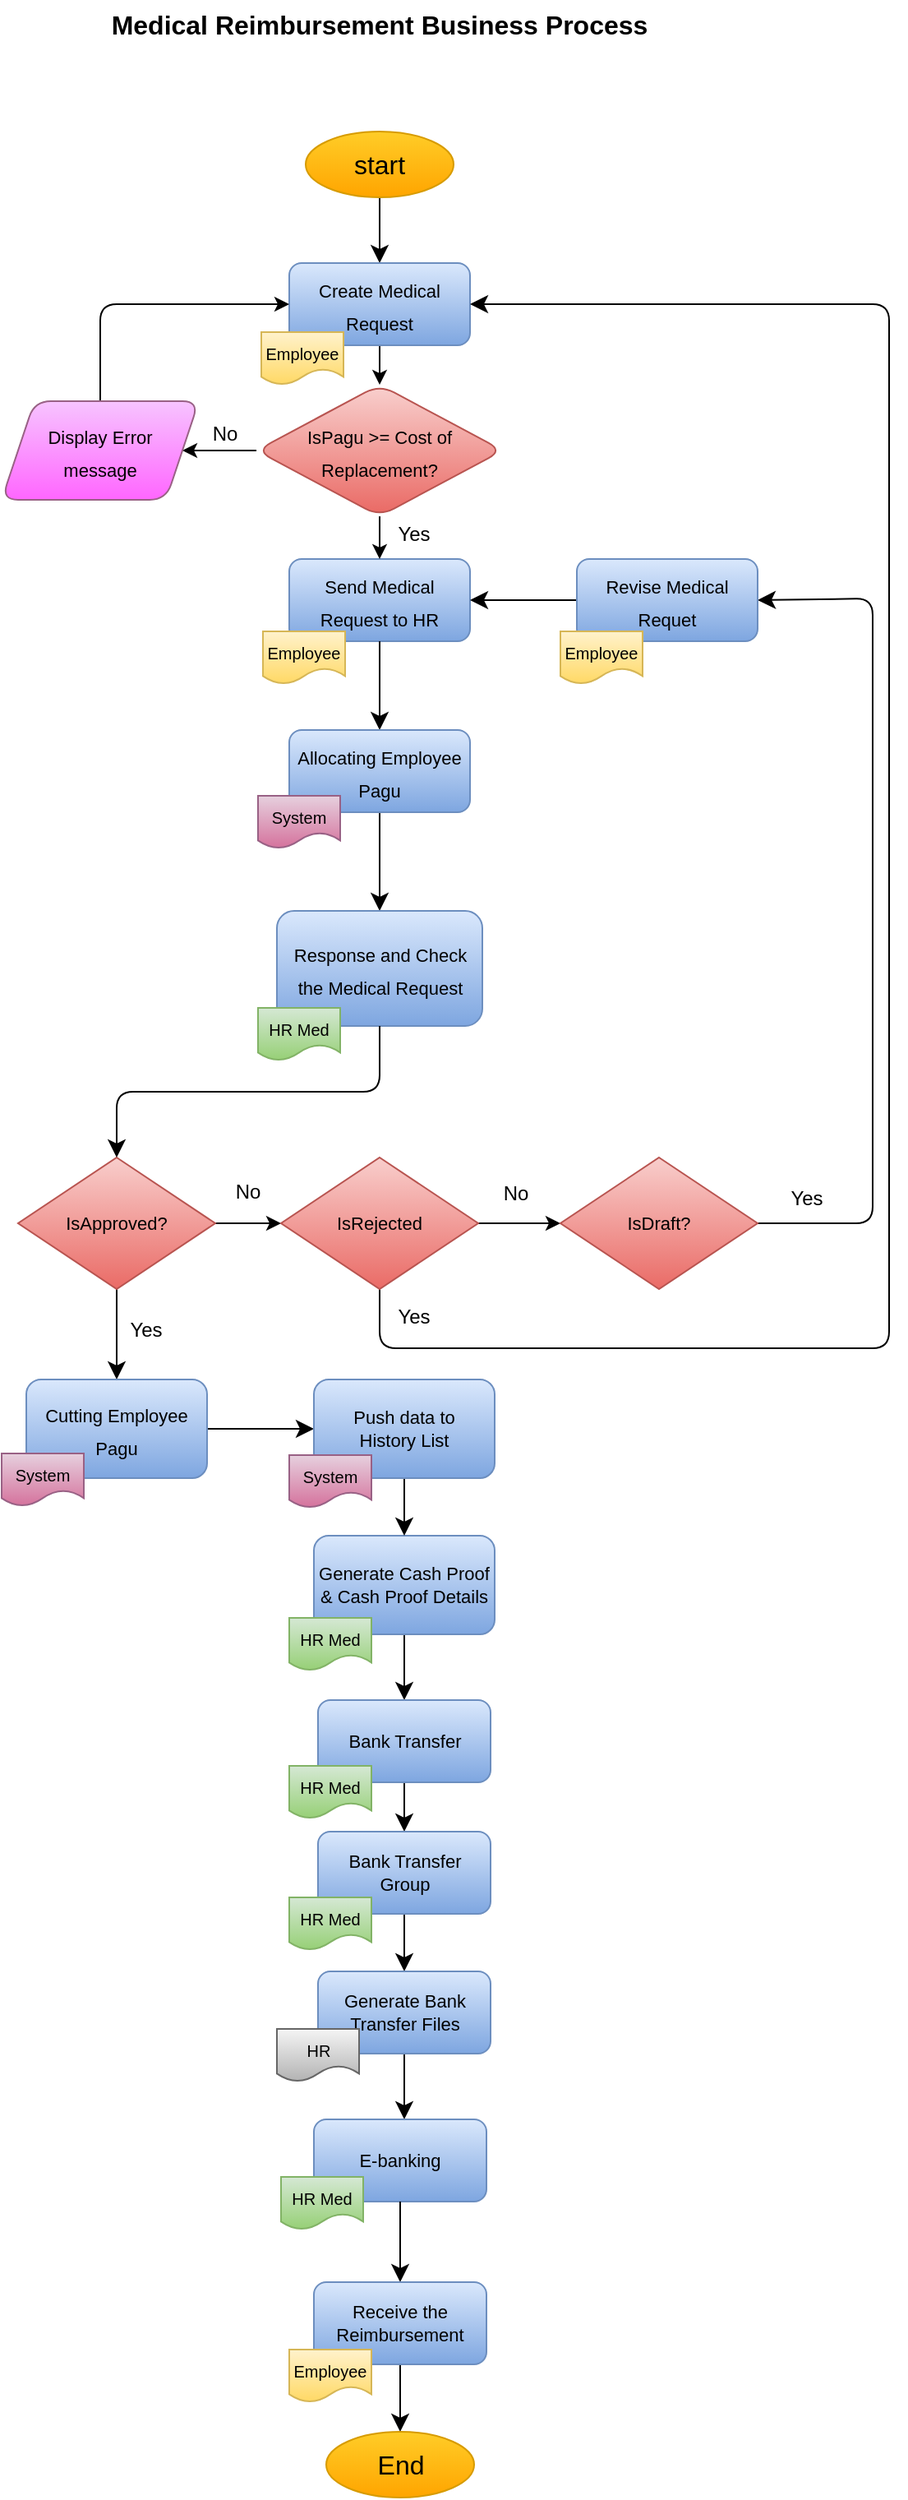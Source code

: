<mxfile version="21.2.9" type="github">
  <diagram id="C5RBs43oDa-KdzZeNtuy" name="MEDICAL">
    <mxGraphModel dx="1621" dy="1574" grid="1" gridSize="10" guides="1" tooltips="1" connect="1" arrows="1" fold="1" page="1" pageScale="1" pageWidth="827" pageHeight="1169" math="0" shadow="0">
      <root>
        <mxCell id="WIyWlLk6GJQsqaUBKTNV-0" />
        <mxCell id="WIyWlLk6GJQsqaUBKTNV-1" parent="WIyWlLk6GJQsqaUBKTNV-0" />
        <mxCell id="bUTFh6sMlRF14kbk2jll-3" style="edgeStyle=none;curved=1;rounded=0;orthogonalLoop=1;jettySize=auto;html=1;entryX=0.5;entryY=0;entryDx=0;entryDy=0;fontSize=12;startSize=8;endSize=8;" parent="WIyWlLk6GJQsqaUBKTNV-1" source="bUTFh6sMlRF14kbk2jll-0" edge="1">
          <mxGeometry relative="1" as="geometry">
            <mxPoint x="220" y="80" as="targetPoint" />
          </mxGeometry>
        </mxCell>
        <mxCell id="bUTFh6sMlRF14kbk2jll-0" value="start" style="ellipse;whiteSpace=wrap;html=1;fontSize=16;fillColor=#ffcd28;gradientColor=#ffa500;strokeColor=#d79b00;" parent="WIyWlLk6GJQsqaUBKTNV-1" vertex="1">
          <mxGeometry x="175" width="90" height="40" as="geometry" />
        </mxCell>
        <mxCell id="bUTFh6sMlRF14kbk2jll-7" value="Medical Reimbursement Business Process" style="text;html=1;strokeColor=none;fillColor=none;align=center;verticalAlign=middle;whiteSpace=wrap;rounded=0;fontSize=16;fontStyle=1" parent="WIyWlLk6GJQsqaUBKTNV-1" vertex="1">
          <mxGeometry x="55" y="-80" width="330" height="30" as="geometry" />
        </mxCell>
        <mxCell id="uQla7w-6fAFCjF95wnp7-13" value="" style="edgeStyle=orthogonalEdgeStyle;rounded=0;orthogonalLoop=1;jettySize=auto;html=1;" edge="1" parent="WIyWlLk6GJQsqaUBKTNV-1" source="bUTFh6sMlRF14kbk2jll-8" target="uQla7w-6fAFCjF95wnp7-12">
          <mxGeometry relative="1" as="geometry" />
        </mxCell>
        <mxCell id="bUTFh6sMlRF14kbk2jll-8" value="&lt;font style=&quot;font-size: 11px;&quot;&gt;Create Medical Request&lt;/font&gt;" style="rounded=1;whiteSpace=wrap;html=1;fontSize=16;fillColor=#dae8fc;gradientColor=#7ea6e0;strokeColor=#6c8ebf;" parent="WIyWlLk6GJQsqaUBKTNV-1" vertex="1">
          <mxGeometry x="165" y="80" width="110" height="50" as="geometry" />
        </mxCell>
        <mxCell id="bUTFh6sMlRF14kbk2jll-9" value="&lt;font size=&quot;1&quot;&gt;Employee&lt;/font&gt;" style="shape=document;whiteSpace=wrap;html=1;boundedLbl=1;fontSize=16;fillColor=#fff2cc;gradientColor=#ffd966;strokeColor=#d6b656;" parent="WIyWlLk6GJQsqaUBKTNV-1" vertex="1">
          <mxGeometry x="148" y="122" width="50" height="32" as="geometry" />
        </mxCell>
        <mxCell id="bUTFh6sMlRF14kbk2jll-18" style="edgeStyle=none;curved=1;rounded=0;orthogonalLoop=1;jettySize=auto;html=1;entryX=0.5;entryY=0;entryDx=0;entryDy=0;fontSize=12;startSize=8;endSize=8;" parent="WIyWlLk6GJQsqaUBKTNV-1" source="bUTFh6sMlRF14kbk2jll-40" target="bUTFh6sMlRF14kbk2jll-15" edge="1">
          <mxGeometry relative="1" as="geometry" />
        </mxCell>
        <mxCell id="bUTFh6sMlRF14kbk2jll-12" value="&lt;font style=&quot;font-size: 11px;&quot;&gt;Send Medical Request to HR&lt;/font&gt;" style="rounded=1;whiteSpace=wrap;html=1;fontSize=16;fillColor=#dae8fc;gradientColor=#7ea6e0;strokeColor=#6c8ebf;" parent="WIyWlLk6GJQsqaUBKTNV-1" vertex="1">
          <mxGeometry x="165" y="260" width="110" height="50" as="geometry" />
        </mxCell>
        <mxCell id="bUTFh6sMlRF14kbk2jll-13" value="&lt;font size=&quot;1&quot;&gt;Employee&lt;/font&gt;" style="shape=document;whiteSpace=wrap;html=1;boundedLbl=1;fontSize=16;fillColor=#fff2cc;gradientColor=#ffd966;strokeColor=#d6b656;" parent="WIyWlLk6GJQsqaUBKTNV-1" vertex="1">
          <mxGeometry x="149" y="304" width="50" height="32" as="geometry" />
        </mxCell>
        <mxCell id="bUTFh6sMlRF14kbk2jll-15" value="&lt;span style=&quot;font-size: 11px;&quot;&gt;Response and Check the Medical Request&lt;/span&gt;" style="rounded=1;whiteSpace=wrap;html=1;fontSize=16;fillColor=#dae8fc;gradientColor=#7ea6e0;strokeColor=#6c8ebf;" parent="WIyWlLk6GJQsqaUBKTNV-1" vertex="1">
          <mxGeometry x="157.5" y="474" width="125" height="70" as="geometry" />
        </mxCell>
        <mxCell id="bUTFh6sMlRF14kbk2jll-16" value="&lt;font size=&quot;1&quot;&gt;HR Med&lt;/font&gt;" style="shape=document;whiteSpace=wrap;html=1;boundedLbl=1;fontSize=16;fillColor=#d5e8d4;gradientColor=#97d077;strokeColor=#82b366;" parent="WIyWlLk6GJQsqaUBKTNV-1" vertex="1">
          <mxGeometry x="146" y="533" width="50" height="32" as="geometry" />
        </mxCell>
        <mxCell id="bUTFh6sMlRF14kbk2jll-38" value="" style="edgeStyle=none;curved=1;rounded=0;orthogonalLoop=1;jettySize=auto;html=1;fontSize=12;startSize=8;endSize=8;" parent="WIyWlLk6GJQsqaUBKTNV-1" source="bUTFh6sMlRF14kbk2jll-19" edge="1">
          <mxGeometry relative="1" as="geometry">
            <mxPoint x="60" y="759" as="targetPoint" />
          </mxGeometry>
        </mxCell>
        <mxCell id="uQla7w-6fAFCjF95wnp7-2" value="" style="edgeStyle=orthogonalEdgeStyle;rounded=0;orthogonalLoop=1;jettySize=auto;html=1;startArrow=none;startFill=0;" edge="1" parent="WIyWlLk6GJQsqaUBKTNV-1" source="bUTFh6sMlRF14kbk2jll-19" target="bUTFh6sMlRF14kbk2jll-20">
          <mxGeometry relative="1" as="geometry" />
        </mxCell>
        <mxCell id="bUTFh6sMlRF14kbk2jll-19" value="IsApproved?" style="rhombus;whiteSpace=wrap;html=1;fontSize=11;fillColor=#f8cecc;gradientColor=#ea6b66;strokeColor=#b85450;" parent="WIyWlLk6GJQsqaUBKTNV-1" vertex="1">
          <mxGeometry y="624" width="120" height="80" as="geometry" />
        </mxCell>
        <mxCell id="bUTFh6sMlRF14kbk2jll-36" style="edgeStyle=none;rounded=1;orthogonalLoop=1;jettySize=auto;html=1;entryX=1;entryY=0.5;entryDx=0;entryDy=0;fontSize=12;startSize=8;endSize=8;" parent="WIyWlLk6GJQsqaUBKTNV-1" source="bUTFh6sMlRF14kbk2jll-20" target="bUTFh6sMlRF14kbk2jll-8" edge="1">
          <mxGeometry relative="1" as="geometry">
            <Array as="points">
              <mxPoint x="220" y="700" />
              <mxPoint x="220" y="640" />
              <mxPoint x="220" y="740" />
              <mxPoint x="530" y="740" />
              <mxPoint x="530" y="640" />
              <mxPoint x="530" y="530" />
              <mxPoint x="530" y="310" />
              <mxPoint x="530" y="105" />
            </Array>
          </mxGeometry>
        </mxCell>
        <mxCell id="uQla7w-6fAFCjF95wnp7-3" value="" style="edgeStyle=orthogonalEdgeStyle;rounded=0;orthogonalLoop=1;jettySize=auto;html=1;startArrow=none;startFill=0;" edge="1" parent="WIyWlLk6GJQsqaUBKTNV-1" source="bUTFh6sMlRF14kbk2jll-20" target="bUTFh6sMlRF14kbk2jll-21">
          <mxGeometry relative="1" as="geometry" />
        </mxCell>
        <mxCell id="bUTFh6sMlRF14kbk2jll-20" value="IsRejected" style="rhombus;whiteSpace=wrap;html=1;fontSize=11;fillColor=#f8cecc;gradientColor=#ea6b66;strokeColor=#b85450;" parent="WIyWlLk6GJQsqaUBKTNV-1" vertex="1">
          <mxGeometry x="160" y="624" width="120" height="80" as="geometry" />
        </mxCell>
        <mxCell id="bUTFh6sMlRF14kbk2jll-33" style="edgeStyle=none;rounded=1;orthogonalLoop=1;jettySize=auto;html=1;entryX=1;entryY=0.5;entryDx=0;entryDy=0;fontSize=12;startSize=8;endSize=8;" parent="WIyWlLk6GJQsqaUBKTNV-1" source="bUTFh6sMlRF14kbk2jll-21" target="bUTFh6sMlRF14kbk2jll-31" edge="1">
          <mxGeometry relative="1" as="geometry">
            <Array as="points">
              <mxPoint x="520" y="664" />
              <mxPoint x="520" y="554" />
              <mxPoint x="520" y="284" />
            </Array>
          </mxGeometry>
        </mxCell>
        <mxCell id="bUTFh6sMlRF14kbk2jll-21" value="IsDraft?" style="rhombus;whiteSpace=wrap;html=1;fontSize=11;fillColor=#f8cecc;gradientColor=#ea6b66;strokeColor=#b85450;" parent="WIyWlLk6GJQsqaUBKTNV-1" vertex="1">
          <mxGeometry x="330" y="624" width="120" height="80" as="geometry" />
        </mxCell>
        <mxCell id="bUTFh6sMlRF14kbk2jll-27" value="" style="endArrow=classic;html=1;rounded=1;fontSize=12;startSize=8;endSize=8;entryX=0.5;entryY=0;entryDx=0;entryDy=0;exitX=0.5;exitY=1;exitDx=0;exitDy=0;" parent="WIyWlLk6GJQsqaUBKTNV-1" target="bUTFh6sMlRF14kbk2jll-19" edge="1" source="bUTFh6sMlRF14kbk2jll-15">
          <mxGeometry width="50" height="50" relative="1" as="geometry">
            <mxPoint x="220" y="584" as="sourcePoint" />
            <mxPoint x="250" y="574" as="targetPoint" />
            <Array as="points">
              <mxPoint x="220" y="584" />
              <mxPoint x="60" y="584" />
            </Array>
          </mxGeometry>
        </mxCell>
        <mxCell id="bUTFh6sMlRF14kbk2jll-35" style="edgeStyle=none;curved=1;rounded=0;orthogonalLoop=1;jettySize=auto;html=1;entryX=1;entryY=0.5;entryDx=0;entryDy=0;fontSize=12;startSize=8;endSize=8;" parent="WIyWlLk6GJQsqaUBKTNV-1" source="bUTFh6sMlRF14kbk2jll-31" target="bUTFh6sMlRF14kbk2jll-12" edge="1">
          <mxGeometry relative="1" as="geometry" />
        </mxCell>
        <mxCell id="bUTFh6sMlRF14kbk2jll-31" value="&lt;font style=&quot;font-size: 11px;&quot;&gt;Revise Medical Requet&lt;/font&gt;" style="rounded=1;whiteSpace=wrap;html=1;fontSize=16;fillColor=#dae8fc;gradientColor=#7ea6e0;strokeColor=#6c8ebf;" parent="WIyWlLk6GJQsqaUBKTNV-1" vertex="1">
          <mxGeometry x="340" y="260" width="110" height="50" as="geometry" />
        </mxCell>
        <mxCell id="bUTFh6sMlRF14kbk2jll-32" value="&lt;font size=&quot;1&quot;&gt;Employee&lt;/font&gt;" style="shape=document;whiteSpace=wrap;html=1;boundedLbl=1;fontSize=16;fillColor=#fff2cc;gradientColor=#ffd966;strokeColor=#d6b656;" parent="WIyWlLk6GJQsqaUBKTNV-1" vertex="1">
          <mxGeometry x="330" y="304" width="50" height="32" as="geometry" />
        </mxCell>
        <mxCell id="bUTFh6sMlRF14kbk2jll-45" value="" style="edgeStyle=none;curved=1;rounded=0;orthogonalLoop=1;jettySize=auto;html=1;fontSize=12;startSize=8;endSize=8;exitX=1;exitY=0.5;exitDx=0;exitDy=0;entryX=0;entryY=0.5;entryDx=0;entryDy=0;" parent="WIyWlLk6GJQsqaUBKTNV-1" source="bUTFh6sMlRF14kbk2jll-39" target="bUTFh6sMlRF14kbk2jll-69" edge="1">
          <mxGeometry relative="1" as="geometry">
            <mxPoint x="200" y="789" as="targetPoint" />
          </mxGeometry>
        </mxCell>
        <mxCell id="bUTFh6sMlRF14kbk2jll-39" value="&lt;span style=&quot;font-size: 11px;&quot;&gt;Cutting Employee Pagu&lt;/span&gt;" style="rounded=1;whiteSpace=wrap;html=1;fontSize=16;fillColor=#dae8fc;gradientColor=#7ea6e0;strokeColor=#6c8ebf;" parent="WIyWlLk6GJQsqaUBKTNV-1" vertex="1">
          <mxGeometry x="5" y="759" width="110" height="60" as="geometry" />
        </mxCell>
        <mxCell id="bUTFh6sMlRF14kbk2jll-41" value="" style="edgeStyle=none;curved=1;rounded=0;orthogonalLoop=1;jettySize=auto;html=1;entryX=0.5;entryY=0;entryDx=0;entryDy=0;fontSize=12;startSize=8;endSize=8;" parent="WIyWlLk6GJQsqaUBKTNV-1" source="bUTFh6sMlRF14kbk2jll-12" target="bUTFh6sMlRF14kbk2jll-40" edge="1">
          <mxGeometry relative="1" as="geometry">
            <mxPoint x="220" y="310" as="sourcePoint" />
            <mxPoint x="220" y="474" as="targetPoint" />
          </mxGeometry>
        </mxCell>
        <mxCell id="bUTFh6sMlRF14kbk2jll-40" value="&lt;font style=&quot;font-size: 11px;&quot;&gt;Allocating Employee Pagu&lt;/font&gt;" style="rounded=1;whiteSpace=wrap;html=1;fontSize=16;fillColor=#dae8fc;gradientColor=#7ea6e0;strokeColor=#6c8ebf;" parent="WIyWlLk6GJQsqaUBKTNV-1" vertex="1">
          <mxGeometry x="165" y="364" width="110" height="50" as="geometry" />
        </mxCell>
        <mxCell id="bUTFh6sMlRF14kbk2jll-42" value="&lt;font size=&quot;1&quot;&gt;System&lt;/font&gt;" style="shape=document;whiteSpace=wrap;html=1;boundedLbl=1;fontSize=16;fillColor=#e6d0de;gradientColor=#d5739d;strokeColor=#996185;" parent="WIyWlLk6GJQsqaUBKTNV-1" vertex="1">
          <mxGeometry x="146" y="404" width="50" height="32" as="geometry" />
        </mxCell>
        <mxCell id="bUTFh6sMlRF14kbk2jll-43" value="&lt;font size=&quot;1&quot;&gt;System&lt;/font&gt;" style="shape=document;whiteSpace=wrap;html=1;boundedLbl=1;fontSize=16;fillColor=#e6d0de;gradientColor=#d5739d;strokeColor=#996185;" parent="WIyWlLk6GJQsqaUBKTNV-1" vertex="1">
          <mxGeometry x="-10" y="804" width="50" height="32" as="geometry" />
        </mxCell>
        <mxCell id="bUTFh6sMlRF14kbk2jll-48" value="" style="edgeStyle=none;curved=1;rounded=0;orthogonalLoop=1;jettySize=auto;html=1;fontSize=12;startSize=8;endSize=8;" parent="WIyWlLk6GJQsqaUBKTNV-1" source="bUTFh6sMlRF14kbk2jll-44" target="bUTFh6sMlRF14kbk2jll-47" edge="1">
          <mxGeometry relative="1" as="geometry" />
        </mxCell>
        <mxCell id="bUTFh6sMlRF14kbk2jll-44" value="&lt;font style=&quot;font-size: 11px;&quot;&gt;Generate Cash Proof &amp;amp; Cash Proof Details&lt;/font&gt;" style="rounded=1;whiteSpace=wrap;html=1;fontSize=10;fillColor=#dae8fc;gradientColor=#7ea6e0;strokeColor=#6c8ebf;" parent="WIyWlLk6GJQsqaUBKTNV-1" vertex="1">
          <mxGeometry x="180" y="854" width="110" height="60" as="geometry" />
        </mxCell>
        <mxCell id="bUTFh6sMlRF14kbk2jll-46" value="&lt;font size=&quot;1&quot;&gt;HR Med&lt;/font&gt;" style="shape=document;whiteSpace=wrap;html=1;boundedLbl=1;fontSize=16;fillColor=#d5e8d4;gradientColor=#97d077;strokeColor=#82b366;" parent="WIyWlLk6GJQsqaUBKTNV-1" vertex="1">
          <mxGeometry x="165" y="904" width="50" height="32" as="geometry" />
        </mxCell>
        <mxCell id="bUTFh6sMlRF14kbk2jll-52" style="edgeStyle=none;curved=1;rounded=0;orthogonalLoop=1;jettySize=auto;html=1;entryX=0.5;entryY=0;entryDx=0;entryDy=0;fontSize=12;startSize=8;endSize=8;" parent="WIyWlLk6GJQsqaUBKTNV-1" source="bUTFh6sMlRF14kbk2jll-47" target="bUTFh6sMlRF14kbk2jll-50" edge="1">
          <mxGeometry relative="1" as="geometry" />
        </mxCell>
        <mxCell id="bUTFh6sMlRF14kbk2jll-47" value="&lt;font style=&quot;font-size: 11px;&quot;&gt;Bank Transfer&lt;/font&gt;" style="rounded=1;whiteSpace=wrap;html=1;fontSize=10;fillColor=#dae8fc;gradientColor=#7ea6e0;strokeColor=#6c8ebf;" parent="WIyWlLk6GJQsqaUBKTNV-1" vertex="1">
          <mxGeometry x="182.5" y="954" width="105" height="50" as="geometry" />
        </mxCell>
        <mxCell id="bUTFh6sMlRF14kbk2jll-49" value="&lt;font size=&quot;1&quot;&gt;HR Med&lt;/font&gt;" style="shape=document;whiteSpace=wrap;html=1;boundedLbl=1;fontSize=16;fillColor=#d5e8d4;gradientColor=#97d077;strokeColor=#82b366;" parent="WIyWlLk6GJQsqaUBKTNV-1" vertex="1">
          <mxGeometry x="165" y="994" width="50" height="32" as="geometry" />
        </mxCell>
        <mxCell id="bUTFh6sMlRF14kbk2jll-54" value="" style="edgeStyle=none;curved=1;rounded=0;orthogonalLoop=1;jettySize=auto;html=1;fontSize=12;startSize=8;endSize=8;" parent="WIyWlLk6GJQsqaUBKTNV-1" source="bUTFh6sMlRF14kbk2jll-50" target="bUTFh6sMlRF14kbk2jll-53" edge="1">
          <mxGeometry relative="1" as="geometry" />
        </mxCell>
        <mxCell id="bUTFh6sMlRF14kbk2jll-50" value="&lt;font style=&quot;font-size: 11px;&quot;&gt;Bank Transfer &lt;br&gt;Group&lt;/font&gt;" style="rounded=1;whiteSpace=wrap;html=1;fontSize=10;fillColor=#dae8fc;gradientColor=#7ea6e0;strokeColor=#6c8ebf;" parent="WIyWlLk6GJQsqaUBKTNV-1" vertex="1">
          <mxGeometry x="182.5" y="1034" width="105" height="50" as="geometry" />
        </mxCell>
        <mxCell id="bUTFh6sMlRF14kbk2jll-51" value="&lt;font size=&quot;1&quot;&gt;HR Med&lt;/font&gt;" style="shape=document;whiteSpace=wrap;html=1;boundedLbl=1;fontSize=16;fillColor=#d5e8d4;gradientColor=#97d077;strokeColor=#82b366;" parent="WIyWlLk6GJQsqaUBKTNV-1" vertex="1">
          <mxGeometry x="165" y="1074" width="50" height="32" as="geometry" />
        </mxCell>
        <mxCell id="bUTFh6sMlRF14kbk2jll-57" value="" style="edgeStyle=none;curved=1;rounded=0;orthogonalLoop=1;jettySize=auto;html=1;fontSize=12;startSize=8;endSize=8;" parent="WIyWlLk6GJQsqaUBKTNV-1" source="bUTFh6sMlRF14kbk2jll-53" edge="1">
          <mxGeometry relative="1" as="geometry">
            <mxPoint x="235" y="1209" as="targetPoint" />
          </mxGeometry>
        </mxCell>
        <mxCell id="bUTFh6sMlRF14kbk2jll-53" value="&lt;span style=&quot;font-size: 11px;&quot;&gt;Generate Bank Transfer Files&lt;/span&gt;" style="rounded=1;whiteSpace=wrap;html=1;fontSize=10;fillColor=#dae8fc;gradientColor=#7ea6e0;strokeColor=#6c8ebf;" parent="WIyWlLk6GJQsqaUBKTNV-1" vertex="1">
          <mxGeometry x="182.5" y="1119" width="105" height="50" as="geometry" />
        </mxCell>
        <mxCell id="bUTFh6sMlRF14kbk2jll-62" value="" style="edgeStyle=none;curved=1;rounded=0;orthogonalLoop=1;jettySize=auto;html=1;fontSize=12;startSize=8;endSize=8;entryX=0.5;entryY=0;entryDx=0;entryDy=0;" parent="WIyWlLk6GJQsqaUBKTNV-1" source="bUTFh6sMlRF14kbk2jll-66" target="bUTFh6sMlRF14kbk2jll-63" edge="1">
          <mxGeometry relative="1" as="geometry">
            <mxPoint x="233" y="1309" as="targetPoint" />
          </mxGeometry>
        </mxCell>
        <mxCell id="bUTFh6sMlRF14kbk2jll-59" value="&lt;span style=&quot;font-size: 11px;&quot;&gt;E-banking&lt;/span&gt;" style="rounded=1;whiteSpace=wrap;html=1;fontSize=10;fillColor=#dae8fc;gradientColor=#7ea6e0;strokeColor=#6c8ebf;" parent="WIyWlLk6GJQsqaUBKTNV-1" vertex="1">
          <mxGeometry x="180" y="1209" width="105" height="50" as="geometry" />
        </mxCell>
        <mxCell id="bUTFh6sMlRF14kbk2jll-60" value="&lt;font size=&quot;1&quot;&gt;HR&lt;/font&gt;" style="shape=document;whiteSpace=wrap;html=1;boundedLbl=1;fontSize=16;fillColor=#f5f5f5;gradientColor=#b3b3b3;strokeColor=#666666;" parent="WIyWlLk6GJQsqaUBKTNV-1" vertex="1">
          <mxGeometry x="157.5" y="1154" width="50" height="32" as="geometry" />
        </mxCell>
        <mxCell id="bUTFh6sMlRF14kbk2jll-63" value="End" style="ellipse;whiteSpace=wrap;html=1;fontSize=16;fillColor=#ffcd28;gradientColor=#ffa500;strokeColor=#d79b00;" parent="WIyWlLk6GJQsqaUBKTNV-1" vertex="1">
          <mxGeometry x="187.5" y="1399" width="90" height="40" as="geometry" />
        </mxCell>
        <mxCell id="bUTFh6sMlRF14kbk2jll-67" value="" style="edgeStyle=none;curved=1;rounded=0;orthogonalLoop=1;jettySize=auto;html=1;fontSize=12;startSize=8;endSize=8;entryX=0.5;entryY=0;entryDx=0;entryDy=0;" parent="WIyWlLk6GJQsqaUBKTNV-1" source="bUTFh6sMlRF14kbk2jll-59" target="bUTFh6sMlRF14kbk2jll-66" edge="1">
          <mxGeometry relative="1" as="geometry">
            <mxPoint x="233" y="1259" as="sourcePoint" />
            <mxPoint x="233" y="1419" as="targetPoint" />
          </mxGeometry>
        </mxCell>
        <mxCell id="bUTFh6sMlRF14kbk2jll-66" value="&lt;span style=&quot;font-size: 11px;&quot;&gt;Receive the Reimbursement&lt;/span&gt;" style="rounded=1;whiteSpace=wrap;html=1;fontSize=10;fillColor=#dae8fc;gradientColor=#7ea6e0;strokeColor=#6c8ebf;" parent="WIyWlLk6GJQsqaUBKTNV-1" vertex="1">
          <mxGeometry x="180" y="1308" width="105" height="50" as="geometry" />
        </mxCell>
        <mxCell id="bUTFh6sMlRF14kbk2jll-68" value="&lt;font size=&quot;1&quot;&gt;Employee&lt;/font&gt;" style="shape=document;whiteSpace=wrap;html=1;boundedLbl=1;fontSize=16;fillColor=#fff2cc;gradientColor=#ffd966;strokeColor=#d6b656;" parent="WIyWlLk6GJQsqaUBKTNV-1" vertex="1">
          <mxGeometry x="165" y="1349" width="50" height="32" as="geometry" />
        </mxCell>
        <mxCell id="bUTFh6sMlRF14kbk2jll-72" style="edgeStyle=none;curved=1;rounded=0;orthogonalLoop=1;jettySize=auto;html=1;entryX=0.5;entryY=0;entryDx=0;entryDy=0;fontSize=12;startSize=8;endSize=8;" parent="WIyWlLk6GJQsqaUBKTNV-1" source="bUTFh6sMlRF14kbk2jll-69" target="bUTFh6sMlRF14kbk2jll-44" edge="1">
          <mxGeometry relative="1" as="geometry" />
        </mxCell>
        <mxCell id="bUTFh6sMlRF14kbk2jll-69" value="&lt;font style=&quot;font-size: 11px;&quot;&gt;Push data to &lt;br&gt;History List&lt;/font&gt;" style="rounded=1;whiteSpace=wrap;html=1;fontSize=10;fillColor=#dae8fc;gradientColor=#7ea6e0;strokeColor=#6c8ebf;" parent="WIyWlLk6GJQsqaUBKTNV-1" vertex="1">
          <mxGeometry x="180" y="759" width="110" height="60" as="geometry" />
        </mxCell>
        <mxCell id="bUTFh6sMlRF14kbk2jll-70" value="&lt;font size=&quot;1&quot;&gt;System&lt;/font&gt;" style="shape=document;whiteSpace=wrap;html=1;boundedLbl=1;fontSize=16;fillColor=#e6d0de;gradientColor=#d5739d;strokeColor=#996185;" parent="WIyWlLk6GJQsqaUBKTNV-1" vertex="1">
          <mxGeometry x="165" y="805" width="50" height="32" as="geometry" />
        </mxCell>
        <mxCell id="bUTFh6sMlRF14kbk2jll-55" value="&lt;font size=&quot;1&quot;&gt;HR Med&lt;/font&gt;" style="shape=document;whiteSpace=wrap;html=1;boundedLbl=1;fontSize=16;fillColor=#d5e8d4;gradientColor=#97d077;strokeColor=#82b366;" parent="WIyWlLk6GJQsqaUBKTNV-1" vertex="1">
          <mxGeometry x="160" y="1244" width="50" height="32" as="geometry" />
        </mxCell>
        <mxCell id="uQla7w-6fAFCjF95wnp7-4" value="No" style="text;html=1;strokeColor=none;fillColor=none;align=center;verticalAlign=middle;whiteSpace=wrap;rounded=0;" vertex="1" parent="WIyWlLk6GJQsqaUBKTNV-1">
          <mxGeometry x="110" y="630" width="60" height="30" as="geometry" />
        </mxCell>
        <mxCell id="uQla7w-6fAFCjF95wnp7-5" value="No" style="text;html=1;strokeColor=none;fillColor=none;align=center;verticalAlign=middle;whiteSpace=wrap;rounded=0;" vertex="1" parent="WIyWlLk6GJQsqaUBKTNV-1">
          <mxGeometry x="273" y="631" width="60" height="30" as="geometry" />
        </mxCell>
        <mxCell id="uQla7w-6fAFCjF95wnp7-6" value="Yes" style="text;html=1;strokeColor=none;fillColor=none;align=center;verticalAlign=middle;whiteSpace=wrap;rounded=0;" vertex="1" parent="WIyWlLk6GJQsqaUBKTNV-1">
          <mxGeometry x="48" y="714" width="60" height="30" as="geometry" />
        </mxCell>
        <mxCell id="uQla7w-6fAFCjF95wnp7-7" value="Yes" style="text;html=1;strokeColor=none;fillColor=none;align=center;verticalAlign=middle;whiteSpace=wrap;rounded=0;" vertex="1" parent="WIyWlLk6GJQsqaUBKTNV-1">
          <mxGeometry x="211" y="706" width="60" height="30" as="geometry" />
        </mxCell>
        <mxCell id="uQla7w-6fAFCjF95wnp7-10" value="Yes" style="text;html=1;strokeColor=none;fillColor=none;align=center;verticalAlign=middle;whiteSpace=wrap;rounded=0;" vertex="1" parent="WIyWlLk6GJQsqaUBKTNV-1">
          <mxGeometry x="450" y="634" width="60" height="30" as="geometry" />
        </mxCell>
        <mxCell id="uQla7w-6fAFCjF95wnp7-14" style="edgeStyle=orthogonalEdgeStyle;rounded=0;orthogonalLoop=1;jettySize=auto;html=1;entryX=0.5;entryY=0;entryDx=0;entryDy=0;" edge="1" parent="WIyWlLk6GJQsqaUBKTNV-1" source="uQla7w-6fAFCjF95wnp7-12" target="bUTFh6sMlRF14kbk2jll-12">
          <mxGeometry relative="1" as="geometry" />
        </mxCell>
        <mxCell id="uQla7w-6fAFCjF95wnp7-19" value="" style="edgeStyle=orthogonalEdgeStyle;rounded=0;orthogonalLoop=1;jettySize=auto;html=1;" edge="1" parent="WIyWlLk6GJQsqaUBKTNV-1" source="uQla7w-6fAFCjF95wnp7-12" target="uQla7w-6fAFCjF95wnp7-18">
          <mxGeometry relative="1" as="geometry" />
        </mxCell>
        <mxCell id="uQla7w-6fAFCjF95wnp7-12" value="&lt;font style=&quot;font-size: 11px;&quot;&gt;IsPagu &amp;gt;= Cost of Replacement?&lt;/font&gt;" style="rhombus;whiteSpace=wrap;html=1;fontSize=16;fillColor=#f8cecc;strokeColor=#b85450;rounded=1;gradientColor=#ea6b66;" vertex="1" parent="WIyWlLk6GJQsqaUBKTNV-1">
          <mxGeometry x="145" y="154" width="150" height="80" as="geometry" />
        </mxCell>
        <mxCell id="uQla7w-6fAFCjF95wnp7-16" value="Yes" style="text;html=1;strokeColor=none;fillColor=none;align=center;verticalAlign=middle;whiteSpace=wrap;rounded=0;" vertex="1" parent="WIyWlLk6GJQsqaUBKTNV-1">
          <mxGeometry x="211" y="230" width="60" height="30" as="geometry" />
        </mxCell>
        <mxCell id="uQla7w-6fAFCjF95wnp7-20" style="edgeStyle=orthogonalEdgeStyle;rounded=1;orthogonalLoop=1;jettySize=auto;html=1;entryX=0;entryY=0.5;entryDx=0;entryDy=0;" edge="1" parent="WIyWlLk6GJQsqaUBKTNV-1" source="uQla7w-6fAFCjF95wnp7-18" target="bUTFh6sMlRF14kbk2jll-8">
          <mxGeometry relative="1" as="geometry">
            <Array as="points">
              <mxPoint x="50" y="105" />
            </Array>
          </mxGeometry>
        </mxCell>
        <mxCell id="uQla7w-6fAFCjF95wnp7-18" value="&lt;font style=&quot;font-size: 11px;&quot;&gt;Display Error &lt;br&gt;message&lt;/font&gt;" style="shape=parallelogram;perimeter=parallelogramPerimeter;whiteSpace=wrap;html=1;fixedSize=1;fontSize=16;rounded=1;fillColor=#F7C4FF;gradientColor=#FF66FF;strokeColor=#996185;" vertex="1" parent="WIyWlLk6GJQsqaUBKTNV-1">
          <mxGeometry x="-10" y="164" width="120" height="60" as="geometry" />
        </mxCell>
        <mxCell id="uQla7w-6fAFCjF95wnp7-21" value="No" style="text;html=1;strokeColor=none;fillColor=none;align=center;verticalAlign=middle;whiteSpace=wrap;rounded=0;" vertex="1" parent="WIyWlLk6GJQsqaUBKTNV-1">
          <mxGeometry x="96" y="169" width="60" height="30" as="geometry" />
        </mxCell>
      </root>
    </mxGraphModel>
  </diagram>
</mxfile>
